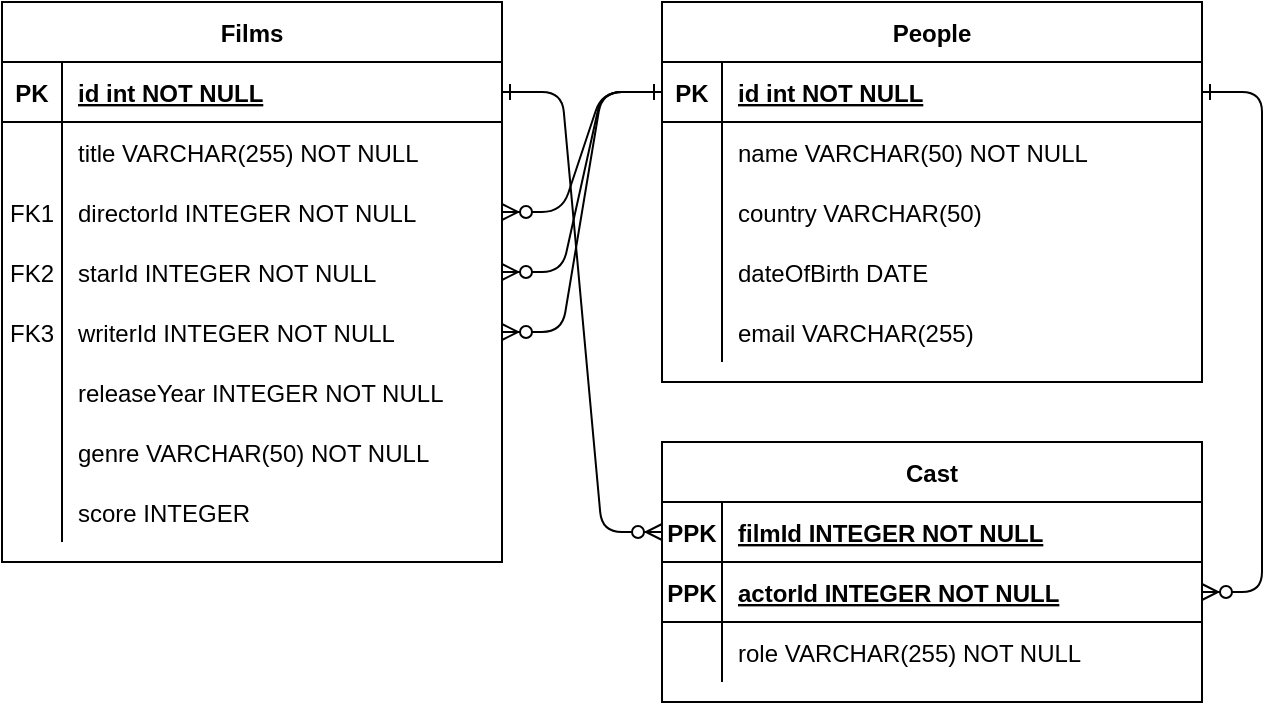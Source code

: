 <mxfile version="23.0.2" type="device">
  <diagram id="R2lEEEUBdFMjLlhIrx00" name="Page-1">
    <mxGraphModel dx="660" dy="374" grid="1" gridSize="10" guides="1" tooltips="1" connect="1" arrows="1" fold="1" page="1" pageScale="1" pageWidth="850" pageHeight="1100" math="0" shadow="0" extFonts="Permanent Marker^https://fonts.googleapis.com/css?family=Permanent+Marker">
      <root>
        <mxCell id="0" />
        <mxCell id="1" parent="0" />
        <mxCell id="C-vyLk0tnHw3VtMMgP7b-1" value="" style="edgeStyle=entityRelationEdgeStyle;endArrow=ERzeroToMany;startArrow=ERone;endFill=1;startFill=0;entryX=1;entryY=0.5;entryDx=0;entryDy=0;exitX=0;exitY=0.5;exitDx=0;exitDy=0;" parent="1" source="C-vyLk0tnHw3VtMMgP7b-24" target="C-vyLk0tnHw3VtMMgP7b-9" edge="1">
          <mxGeometry width="100" height="100" relative="1" as="geometry">
            <mxPoint x="530" y="189.76" as="sourcePoint" />
            <mxPoint x="400" y="200" as="targetPoint" />
          </mxGeometry>
        </mxCell>
        <mxCell id="C-vyLk0tnHw3VtMMgP7b-12" value="" style="edgeStyle=entityRelationEdgeStyle;endArrow=ERzeroToMany;startArrow=ERone;endFill=1;startFill=0;entryX=1;entryY=0.5;entryDx=0;entryDy=0;" parent="1" source="C-vyLk0tnHw3VtMMgP7b-24" target="6JQnQ9d8z4CFbvyAuK5--22" edge="1">
          <mxGeometry width="100" height="100" relative="1" as="geometry">
            <mxPoint x="450" y="295" as="sourcePoint" />
            <mxPoint x="400" y="360" as="targetPoint" />
          </mxGeometry>
        </mxCell>
        <mxCell id="C-vyLk0tnHw3VtMMgP7b-2" value="Films" style="shape=table;startSize=30;container=1;collapsible=1;childLayout=tableLayout;fixedRows=1;rowLines=0;fontStyle=1;align=center;resizeLast=1;" parent="1" vertex="1">
          <mxGeometry x="120" y="110" width="250" height="280" as="geometry" />
        </mxCell>
        <mxCell id="C-vyLk0tnHw3VtMMgP7b-3" value="" style="shape=partialRectangle;collapsible=0;dropTarget=0;pointerEvents=0;fillColor=none;points=[[0,0.5],[1,0.5]];portConstraint=eastwest;top=0;left=0;right=0;bottom=1;" parent="C-vyLk0tnHw3VtMMgP7b-2" vertex="1">
          <mxGeometry y="30" width="250" height="30" as="geometry" />
        </mxCell>
        <mxCell id="C-vyLk0tnHw3VtMMgP7b-4" value="PK" style="shape=partialRectangle;overflow=hidden;connectable=0;fillColor=none;top=0;left=0;bottom=0;right=0;fontStyle=1;" parent="C-vyLk0tnHw3VtMMgP7b-3" vertex="1">
          <mxGeometry width="30" height="30" as="geometry">
            <mxRectangle width="30" height="30" as="alternateBounds" />
          </mxGeometry>
        </mxCell>
        <mxCell id="C-vyLk0tnHw3VtMMgP7b-5" value="id int NOT NULL " style="shape=partialRectangle;overflow=hidden;connectable=0;fillColor=none;top=0;left=0;bottom=0;right=0;align=left;spacingLeft=6;fontStyle=5;" parent="C-vyLk0tnHw3VtMMgP7b-3" vertex="1">
          <mxGeometry x="30" width="220" height="30" as="geometry">
            <mxRectangle width="220" height="30" as="alternateBounds" />
          </mxGeometry>
        </mxCell>
        <mxCell id="C-vyLk0tnHw3VtMMgP7b-6" value="" style="shape=partialRectangle;collapsible=0;dropTarget=0;pointerEvents=0;fillColor=none;points=[[0,0.5],[1,0.5]];portConstraint=eastwest;top=0;left=0;right=0;bottom=0;" parent="C-vyLk0tnHw3VtMMgP7b-2" vertex="1">
          <mxGeometry y="60" width="250" height="30" as="geometry" />
        </mxCell>
        <mxCell id="C-vyLk0tnHw3VtMMgP7b-7" value="" style="shape=partialRectangle;overflow=hidden;connectable=0;fillColor=none;top=0;left=0;bottom=0;right=0;" parent="C-vyLk0tnHw3VtMMgP7b-6" vertex="1">
          <mxGeometry width="30" height="30" as="geometry">
            <mxRectangle width="30" height="30" as="alternateBounds" />
          </mxGeometry>
        </mxCell>
        <mxCell id="C-vyLk0tnHw3VtMMgP7b-8" value="title VARCHAR(255) NOT NULL" style="shape=partialRectangle;overflow=hidden;connectable=0;fillColor=none;top=0;left=0;bottom=0;right=0;align=left;spacingLeft=6;" parent="C-vyLk0tnHw3VtMMgP7b-6" vertex="1">
          <mxGeometry x="30" width="220" height="30" as="geometry">
            <mxRectangle width="220" height="30" as="alternateBounds" />
          </mxGeometry>
        </mxCell>
        <mxCell id="C-vyLk0tnHw3VtMMgP7b-9" value="" style="shape=partialRectangle;collapsible=0;dropTarget=0;pointerEvents=0;fillColor=none;points=[[0,0.5],[1,0.5]];portConstraint=eastwest;top=0;left=0;right=0;bottom=0;" parent="C-vyLk0tnHw3VtMMgP7b-2" vertex="1">
          <mxGeometry y="90" width="250" height="30" as="geometry" />
        </mxCell>
        <mxCell id="C-vyLk0tnHw3VtMMgP7b-10" value="FK1" style="shape=partialRectangle;overflow=hidden;connectable=0;fillColor=none;top=0;left=0;bottom=0;right=0;" parent="C-vyLk0tnHw3VtMMgP7b-9" vertex="1">
          <mxGeometry width="30" height="30" as="geometry">
            <mxRectangle width="30" height="30" as="alternateBounds" />
          </mxGeometry>
        </mxCell>
        <mxCell id="C-vyLk0tnHw3VtMMgP7b-11" value="directorId INTEGER NOT NULL" style="shape=partialRectangle;overflow=hidden;connectable=0;fillColor=none;top=0;left=0;bottom=0;right=0;align=left;spacingLeft=6;" parent="C-vyLk0tnHw3VtMMgP7b-9" vertex="1">
          <mxGeometry x="30" width="220" height="30" as="geometry">
            <mxRectangle width="220" height="30" as="alternateBounds" />
          </mxGeometry>
        </mxCell>
        <mxCell id="6JQnQ9d8z4CFbvyAuK5--22" style="shape=partialRectangle;collapsible=0;dropTarget=0;pointerEvents=0;fillColor=none;points=[[0,0.5],[1,0.5]];portConstraint=eastwest;top=0;left=0;right=0;bottom=0;" vertex="1" parent="C-vyLk0tnHw3VtMMgP7b-2">
          <mxGeometry y="120" width="250" height="30" as="geometry" />
        </mxCell>
        <mxCell id="6JQnQ9d8z4CFbvyAuK5--23" value="FK2" style="shape=partialRectangle;overflow=hidden;connectable=0;fillColor=none;top=0;left=0;bottom=0;right=0;" vertex="1" parent="6JQnQ9d8z4CFbvyAuK5--22">
          <mxGeometry width="30" height="30" as="geometry">
            <mxRectangle width="30" height="30" as="alternateBounds" />
          </mxGeometry>
        </mxCell>
        <mxCell id="6JQnQ9d8z4CFbvyAuK5--24" value="starId INTEGER NOT NULL" style="shape=partialRectangle;overflow=hidden;connectable=0;fillColor=none;top=0;left=0;bottom=0;right=0;align=left;spacingLeft=6;" vertex="1" parent="6JQnQ9d8z4CFbvyAuK5--22">
          <mxGeometry x="30" width="220" height="30" as="geometry">
            <mxRectangle width="220" height="30" as="alternateBounds" />
          </mxGeometry>
        </mxCell>
        <mxCell id="6JQnQ9d8z4CFbvyAuK5--19" style="shape=partialRectangle;collapsible=0;dropTarget=0;pointerEvents=0;fillColor=none;points=[[0,0.5],[1,0.5]];portConstraint=eastwest;top=0;left=0;right=0;bottom=0;" vertex="1" parent="C-vyLk0tnHw3VtMMgP7b-2">
          <mxGeometry y="150" width="250" height="30" as="geometry" />
        </mxCell>
        <mxCell id="6JQnQ9d8z4CFbvyAuK5--20" value="FK3" style="shape=partialRectangle;overflow=hidden;connectable=0;fillColor=none;top=0;left=0;bottom=0;right=0;" vertex="1" parent="6JQnQ9d8z4CFbvyAuK5--19">
          <mxGeometry width="30" height="30" as="geometry">
            <mxRectangle width="30" height="30" as="alternateBounds" />
          </mxGeometry>
        </mxCell>
        <mxCell id="6JQnQ9d8z4CFbvyAuK5--21" value="writerId INTEGER NOT NULL" style="shape=partialRectangle;overflow=hidden;connectable=0;fillColor=none;top=0;left=0;bottom=0;right=0;align=left;spacingLeft=6;" vertex="1" parent="6JQnQ9d8z4CFbvyAuK5--19">
          <mxGeometry x="30" width="220" height="30" as="geometry">
            <mxRectangle width="220" height="30" as="alternateBounds" />
          </mxGeometry>
        </mxCell>
        <mxCell id="6JQnQ9d8z4CFbvyAuK5--16" style="shape=partialRectangle;collapsible=0;dropTarget=0;pointerEvents=0;fillColor=none;points=[[0,0.5],[1,0.5]];portConstraint=eastwest;top=0;left=0;right=0;bottom=0;" vertex="1" parent="C-vyLk0tnHw3VtMMgP7b-2">
          <mxGeometry y="180" width="250" height="30" as="geometry" />
        </mxCell>
        <mxCell id="6JQnQ9d8z4CFbvyAuK5--17" style="shape=partialRectangle;overflow=hidden;connectable=0;fillColor=none;top=0;left=0;bottom=0;right=0;" vertex="1" parent="6JQnQ9d8z4CFbvyAuK5--16">
          <mxGeometry width="30" height="30" as="geometry">
            <mxRectangle width="30" height="30" as="alternateBounds" />
          </mxGeometry>
        </mxCell>
        <mxCell id="6JQnQ9d8z4CFbvyAuK5--18" value="releaseYear INTEGER NOT NULL" style="shape=partialRectangle;overflow=hidden;connectable=0;fillColor=none;top=0;left=0;bottom=0;right=0;align=left;spacingLeft=6;" vertex="1" parent="6JQnQ9d8z4CFbvyAuK5--16">
          <mxGeometry x="30" width="220" height="30" as="geometry">
            <mxRectangle width="220" height="30" as="alternateBounds" />
          </mxGeometry>
        </mxCell>
        <mxCell id="6JQnQ9d8z4CFbvyAuK5--13" style="shape=partialRectangle;collapsible=0;dropTarget=0;pointerEvents=0;fillColor=none;points=[[0,0.5],[1,0.5]];portConstraint=eastwest;top=0;left=0;right=0;bottom=0;" vertex="1" parent="C-vyLk0tnHw3VtMMgP7b-2">
          <mxGeometry y="210" width="250" height="30" as="geometry" />
        </mxCell>
        <mxCell id="6JQnQ9d8z4CFbvyAuK5--14" style="shape=partialRectangle;overflow=hidden;connectable=0;fillColor=none;top=0;left=0;bottom=0;right=0;" vertex="1" parent="6JQnQ9d8z4CFbvyAuK5--13">
          <mxGeometry width="30" height="30" as="geometry">
            <mxRectangle width="30" height="30" as="alternateBounds" />
          </mxGeometry>
        </mxCell>
        <mxCell id="6JQnQ9d8z4CFbvyAuK5--15" value="genre VARCHAR(50) NOT NULL" style="shape=partialRectangle;overflow=hidden;connectable=0;fillColor=none;top=0;left=0;bottom=0;right=0;align=left;spacingLeft=6;" vertex="1" parent="6JQnQ9d8z4CFbvyAuK5--13">
          <mxGeometry x="30" width="220" height="30" as="geometry">
            <mxRectangle width="220" height="30" as="alternateBounds" />
          </mxGeometry>
        </mxCell>
        <mxCell id="6JQnQ9d8z4CFbvyAuK5--10" style="shape=partialRectangle;collapsible=0;dropTarget=0;pointerEvents=0;fillColor=none;points=[[0,0.5],[1,0.5]];portConstraint=eastwest;top=0;left=0;right=0;bottom=0;" vertex="1" parent="C-vyLk0tnHw3VtMMgP7b-2">
          <mxGeometry y="240" width="250" height="30" as="geometry" />
        </mxCell>
        <mxCell id="6JQnQ9d8z4CFbvyAuK5--11" style="shape=partialRectangle;overflow=hidden;connectable=0;fillColor=none;top=0;left=0;bottom=0;right=0;" vertex="1" parent="6JQnQ9d8z4CFbvyAuK5--10">
          <mxGeometry width="30" height="30" as="geometry">
            <mxRectangle width="30" height="30" as="alternateBounds" />
          </mxGeometry>
        </mxCell>
        <mxCell id="6JQnQ9d8z4CFbvyAuK5--12" value="score INTEGER" style="shape=partialRectangle;overflow=hidden;connectable=0;fillColor=none;top=0;left=0;bottom=0;right=0;align=left;spacingLeft=6;" vertex="1" parent="6JQnQ9d8z4CFbvyAuK5--10">
          <mxGeometry x="30" width="220" height="30" as="geometry">
            <mxRectangle width="220" height="30" as="alternateBounds" />
          </mxGeometry>
        </mxCell>
        <mxCell id="C-vyLk0tnHw3VtMMgP7b-23" value="People" style="shape=table;startSize=30;container=1;collapsible=1;childLayout=tableLayout;fixedRows=1;rowLines=0;fontStyle=1;align=center;resizeLast=1;" parent="1" vertex="1">
          <mxGeometry x="450" y="110" width="270" height="190" as="geometry" />
        </mxCell>
        <mxCell id="C-vyLk0tnHw3VtMMgP7b-24" value="" style="shape=partialRectangle;collapsible=0;dropTarget=0;pointerEvents=0;fillColor=none;points=[[0,0.5],[1,0.5]];portConstraint=eastwest;top=0;left=0;right=0;bottom=1;" parent="C-vyLk0tnHw3VtMMgP7b-23" vertex="1">
          <mxGeometry y="30" width="270" height="30" as="geometry" />
        </mxCell>
        <mxCell id="C-vyLk0tnHw3VtMMgP7b-25" value="PK" style="shape=partialRectangle;overflow=hidden;connectable=0;fillColor=none;top=0;left=0;bottom=0;right=0;fontStyle=1;" parent="C-vyLk0tnHw3VtMMgP7b-24" vertex="1">
          <mxGeometry width="30" height="30" as="geometry">
            <mxRectangle width="30" height="30" as="alternateBounds" />
          </mxGeometry>
        </mxCell>
        <mxCell id="C-vyLk0tnHw3VtMMgP7b-26" value="id int NOT NULL " style="shape=partialRectangle;overflow=hidden;connectable=0;fillColor=none;top=0;left=0;bottom=0;right=0;align=left;spacingLeft=6;fontStyle=5;" parent="C-vyLk0tnHw3VtMMgP7b-24" vertex="1">
          <mxGeometry x="30" width="240" height="30" as="geometry">
            <mxRectangle width="240" height="30" as="alternateBounds" />
          </mxGeometry>
        </mxCell>
        <mxCell id="C-vyLk0tnHw3VtMMgP7b-27" value="" style="shape=partialRectangle;collapsible=0;dropTarget=0;pointerEvents=0;fillColor=none;points=[[0,0.5],[1,0.5]];portConstraint=eastwest;top=0;left=0;right=0;bottom=0;" parent="C-vyLk0tnHw3VtMMgP7b-23" vertex="1">
          <mxGeometry y="60" width="270" height="30" as="geometry" />
        </mxCell>
        <mxCell id="C-vyLk0tnHw3VtMMgP7b-28" value="" style="shape=partialRectangle;overflow=hidden;connectable=0;fillColor=none;top=0;left=0;bottom=0;right=0;" parent="C-vyLk0tnHw3VtMMgP7b-27" vertex="1">
          <mxGeometry width="30" height="30" as="geometry">
            <mxRectangle width="30" height="30" as="alternateBounds" />
          </mxGeometry>
        </mxCell>
        <mxCell id="C-vyLk0tnHw3VtMMgP7b-29" value="name VARCHAR(50) NOT NULL" style="shape=partialRectangle;overflow=hidden;connectable=0;fillColor=none;top=0;left=0;bottom=0;right=0;align=left;spacingLeft=6;" parent="C-vyLk0tnHw3VtMMgP7b-27" vertex="1">
          <mxGeometry x="30" width="240" height="30" as="geometry">
            <mxRectangle width="240" height="30" as="alternateBounds" />
          </mxGeometry>
        </mxCell>
        <mxCell id="6JQnQ9d8z4CFbvyAuK5--25" style="shape=partialRectangle;collapsible=0;dropTarget=0;pointerEvents=0;fillColor=none;points=[[0,0.5],[1,0.5]];portConstraint=eastwest;top=0;left=0;right=0;bottom=0;" vertex="1" parent="C-vyLk0tnHw3VtMMgP7b-23">
          <mxGeometry y="90" width="270" height="30" as="geometry" />
        </mxCell>
        <mxCell id="6JQnQ9d8z4CFbvyAuK5--26" style="shape=partialRectangle;overflow=hidden;connectable=0;fillColor=none;top=0;left=0;bottom=0;right=0;" vertex="1" parent="6JQnQ9d8z4CFbvyAuK5--25">
          <mxGeometry width="30" height="30" as="geometry">
            <mxRectangle width="30" height="30" as="alternateBounds" />
          </mxGeometry>
        </mxCell>
        <mxCell id="6JQnQ9d8z4CFbvyAuK5--27" value="country VARCHAR(50)" style="shape=partialRectangle;overflow=hidden;connectable=0;fillColor=none;top=0;left=0;bottom=0;right=0;align=left;spacingLeft=6;" vertex="1" parent="6JQnQ9d8z4CFbvyAuK5--25">
          <mxGeometry x="30" width="240" height="30" as="geometry">
            <mxRectangle width="240" height="30" as="alternateBounds" />
          </mxGeometry>
        </mxCell>
        <mxCell id="6JQnQ9d8z4CFbvyAuK5--40" style="shape=partialRectangle;collapsible=0;dropTarget=0;pointerEvents=0;fillColor=none;points=[[0,0.5],[1,0.5]];portConstraint=eastwest;top=0;left=0;right=0;bottom=0;" vertex="1" parent="C-vyLk0tnHw3VtMMgP7b-23">
          <mxGeometry y="120" width="270" height="30" as="geometry" />
        </mxCell>
        <mxCell id="6JQnQ9d8z4CFbvyAuK5--41" style="shape=partialRectangle;overflow=hidden;connectable=0;fillColor=none;top=0;left=0;bottom=0;right=0;" vertex="1" parent="6JQnQ9d8z4CFbvyAuK5--40">
          <mxGeometry width="30" height="30" as="geometry">
            <mxRectangle width="30" height="30" as="alternateBounds" />
          </mxGeometry>
        </mxCell>
        <mxCell id="6JQnQ9d8z4CFbvyAuK5--42" value="dateOfBirth DATE" style="shape=partialRectangle;overflow=hidden;connectable=0;fillColor=none;top=0;left=0;bottom=0;right=0;align=left;spacingLeft=6;" vertex="1" parent="6JQnQ9d8z4CFbvyAuK5--40">
          <mxGeometry x="30" width="240" height="30" as="geometry">
            <mxRectangle width="240" height="30" as="alternateBounds" />
          </mxGeometry>
        </mxCell>
        <mxCell id="6JQnQ9d8z4CFbvyAuK5--43" style="shape=partialRectangle;collapsible=0;dropTarget=0;pointerEvents=0;fillColor=none;points=[[0,0.5],[1,0.5]];portConstraint=eastwest;top=0;left=0;right=0;bottom=0;" vertex="1" parent="C-vyLk0tnHw3VtMMgP7b-23">
          <mxGeometry y="150" width="270" height="30" as="geometry" />
        </mxCell>
        <mxCell id="6JQnQ9d8z4CFbvyAuK5--44" style="shape=partialRectangle;overflow=hidden;connectable=0;fillColor=none;top=0;left=0;bottom=0;right=0;" vertex="1" parent="6JQnQ9d8z4CFbvyAuK5--43">
          <mxGeometry width="30" height="30" as="geometry">
            <mxRectangle width="30" height="30" as="alternateBounds" />
          </mxGeometry>
        </mxCell>
        <mxCell id="6JQnQ9d8z4CFbvyAuK5--45" value="email VARCHAR(255)" style="shape=partialRectangle;overflow=hidden;connectable=0;fillColor=none;top=0;left=0;bottom=0;right=0;align=left;spacingLeft=6;" vertex="1" parent="6JQnQ9d8z4CFbvyAuK5--43">
          <mxGeometry x="30" width="240" height="30" as="geometry">
            <mxRectangle width="240" height="30" as="alternateBounds" />
          </mxGeometry>
        </mxCell>
        <mxCell id="6JQnQ9d8z4CFbvyAuK5--39" value="" style="edgeStyle=entityRelationEdgeStyle;endArrow=ERzeroToMany;startArrow=ERone;endFill=1;startFill=0;entryX=1;entryY=0.5;entryDx=0;entryDy=0;" edge="1" parent="1" source="C-vyLk0tnHw3VtMMgP7b-24" target="6JQnQ9d8z4CFbvyAuK5--19">
          <mxGeometry width="100" height="100" relative="1" as="geometry">
            <mxPoint x="450" y="435" as="sourcePoint" />
            <mxPoint x="380" y="255" as="targetPoint" />
          </mxGeometry>
        </mxCell>
        <mxCell id="6JQnQ9d8z4CFbvyAuK5--46" value="Cast" style="shape=table;startSize=30;container=1;collapsible=1;childLayout=tableLayout;fixedRows=1;rowLines=0;fontStyle=1;align=center;resizeLast=1;" vertex="1" parent="1">
          <mxGeometry x="450" y="330" width="270" height="130" as="geometry" />
        </mxCell>
        <mxCell id="6JQnQ9d8z4CFbvyAuK5--47" value="" style="shape=partialRectangle;collapsible=0;dropTarget=0;pointerEvents=0;fillColor=none;points=[[0,0.5],[1,0.5]];portConstraint=eastwest;top=0;left=0;right=0;bottom=1;" vertex="1" parent="6JQnQ9d8z4CFbvyAuK5--46">
          <mxGeometry y="30" width="270" height="30" as="geometry" />
        </mxCell>
        <mxCell id="6JQnQ9d8z4CFbvyAuK5--48" value="PPK" style="shape=partialRectangle;overflow=hidden;connectable=0;fillColor=none;top=0;left=0;bottom=0;right=0;fontStyle=1;" vertex="1" parent="6JQnQ9d8z4CFbvyAuK5--47">
          <mxGeometry width="30" height="30" as="geometry">
            <mxRectangle width="30" height="30" as="alternateBounds" />
          </mxGeometry>
        </mxCell>
        <mxCell id="6JQnQ9d8z4CFbvyAuK5--49" value="filmId INTEGER NOT NULL " style="shape=partialRectangle;overflow=hidden;connectable=0;fillColor=none;top=0;left=0;bottom=0;right=0;align=left;spacingLeft=6;fontStyle=5;" vertex="1" parent="6JQnQ9d8z4CFbvyAuK5--47">
          <mxGeometry x="30" width="240" height="30" as="geometry">
            <mxRectangle width="240" height="30" as="alternateBounds" />
          </mxGeometry>
        </mxCell>
        <mxCell id="6JQnQ9d8z4CFbvyAuK5--65" style="shape=partialRectangle;collapsible=0;dropTarget=0;pointerEvents=0;fillColor=none;points=[[0,0.5],[1,0.5]];portConstraint=eastwest;top=0;left=0;right=0;bottom=1;" vertex="1" parent="6JQnQ9d8z4CFbvyAuK5--46">
          <mxGeometry y="60" width="270" height="30" as="geometry" />
        </mxCell>
        <mxCell id="6JQnQ9d8z4CFbvyAuK5--66" value="PPK" style="shape=partialRectangle;overflow=hidden;connectable=0;fillColor=none;top=0;left=0;bottom=0;right=0;fontStyle=1;" vertex="1" parent="6JQnQ9d8z4CFbvyAuK5--65">
          <mxGeometry width="30" height="30" as="geometry">
            <mxRectangle width="30" height="30" as="alternateBounds" />
          </mxGeometry>
        </mxCell>
        <mxCell id="6JQnQ9d8z4CFbvyAuK5--67" value="actorId INTEGER NOT NULL" style="shape=partialRectangle;overflow=hidden;connectable=0;fillColor=none;top=0;left=0;bottom=0;right=0;align=left;spacingLeft=6;fontStyle=5;" vertex="1" parent="6JQnQ9d8z4CFbvyAuK5--65">
          <mxGeometry x="30" width="240" height="30" as="geometry">
            <mxRectangle width="240" height="30" as="alternateBounds" />
          </mxGeometry>
        </mxCell>
        <mxCell id="6JQnQ9d8z4CFbvyAuK5--50" value="" style="shape=partialRectangle;collapsible=0;dropTarget=0;pointerEvents=0;fillColor=none;points=[[0,0.5],[1,0.5]];portConstraint=eastwest;top=0;left=0;right=0;bottom=0;" vertex="1" parent="6JQnQ9d8z4CFbvyAuK5--46">
          <mxGeometry y="90" width="270" height="30" as="geometry" />
        </mxCell>
        <mxCell id="6JQnQ9d8z4CFbvyAuK5--51" value="" style="shape=partialRectangle;overflow=hidden;connectable=0;fillColor=none;top=0;left=0;bottom=0;right=0;" vertex="1" parent="6JQnQ9d8z4CFbvyAuK5--50">
          <mxGeometry width="30" height="30" as="geometry">
            <mxRectangle width="30" height="30" as="alternateBounds" />
          </mxGeometry>
        </mxCell>
        <mxCell id="6JQnQ9d8z4CFbvyAuK5--52" value="role VARCHAR(255) NOT NULL" style="shape=partialRectangle;overflow=hidden;connectable=0;fillColor=none;top=0;left=0;bottom=0;right=0;align=left;spacingLeft=6;" vertex="1" parent="6JQnQ9d8z4CFbvyAuK5--50">
          <mxGeometry x="30" width="240" height="30" as="geometry">
            <mxRectangle width="240" height="30" as="alternateBounds" />
          </mxGeometry>
        </mxCell>
        <mxCell id="6JQnQ9d8z4CFbvyAuK5--68" value="" style="edgeStyle=entityRelationEdgeStyle;endArrow=ERzeroToMany;startArrow=ERone;endFill=1;startFill=0;entryX=0;entryY=0.5;entryDx=0;entryDy=0;exitX=1;exitY=0.5;exitDx=0;exitDy=0;" edge="1" parent="1" source="C-vyLk0tnHw3VtMMgP7b-3" target="6JQnQ9d8z4CFbvyAuK5--47">
          <mxGeometry width="100" height="100" relative="1" as="geometry">
            <mxPoint x="410" y="410" as="sourcePoint" />
            <mxPoint x="330" y="470" as="targetPoint" />
          </mxGeometry>
        </mxCell>
        <mxCell id="6JQnQ9d8z4CFbvyAuK5--69" value="" style="edgeStyle=entityRelationEdgeStyle;endArrow=ERzeroToMany;startArrow=ERone;endFill=1;startFill=0;entryX=1;entryY=0.5;entryDx=0;entryDy=0;exitX=1;exitY=0.5;exitDx=0;exitDy=0;" edge="1" parent="1" source="C-vyLk0tnHw3VtMMgP7b-24" target="6JQnQ9d8z4CFbvyAuK5--65">
          <mxGeometry width="100" height="100" relative="1" as="geometry">
            <mxPoint x="740" y="250" as="sourcePoint" />
            <mxPoint x="820" y="470" as="targetPoint" />
          </mxGeometry>
        </mxCell>
      </root>
    </mxGraphModel>
  </diagram>
</mxfile>
